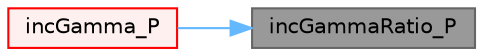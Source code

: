 digraph "incGammaRatio_P"
{
 // LATEX_PDF_SIZE
  bgcolor="transparent";
  edge [fontname=Helvetica,fontsize=10,labelfontname=Helvetica,labelfontsize=10];
  node [fontname=Helvetica,fontsize=10,shape=box,height=0.2,width=0.4];
  rankdir="RL";
  Node1 [id="Node000001",label="incGammaRatio_P",height=0.2,width=0.4,color="gray40", fillcolor="grey60", style="filled", fontcolor="black",tooltip=" "];
  Node1 -> Node2 [id="edge1_Node000001_Node000002",dir="back",color="steelblue1",style="solid",tooltip=" "];
  Node2 [id="Node000002",label="incGamma_P",height=0.2,width=0.4,color="red", fillcolor="#FFF0F0", style="filled",URL="$namespaceFoam_1_1Math.html#a2ff4633321f55cf0c5f891dc889073d9",tooltip=" "];
}

